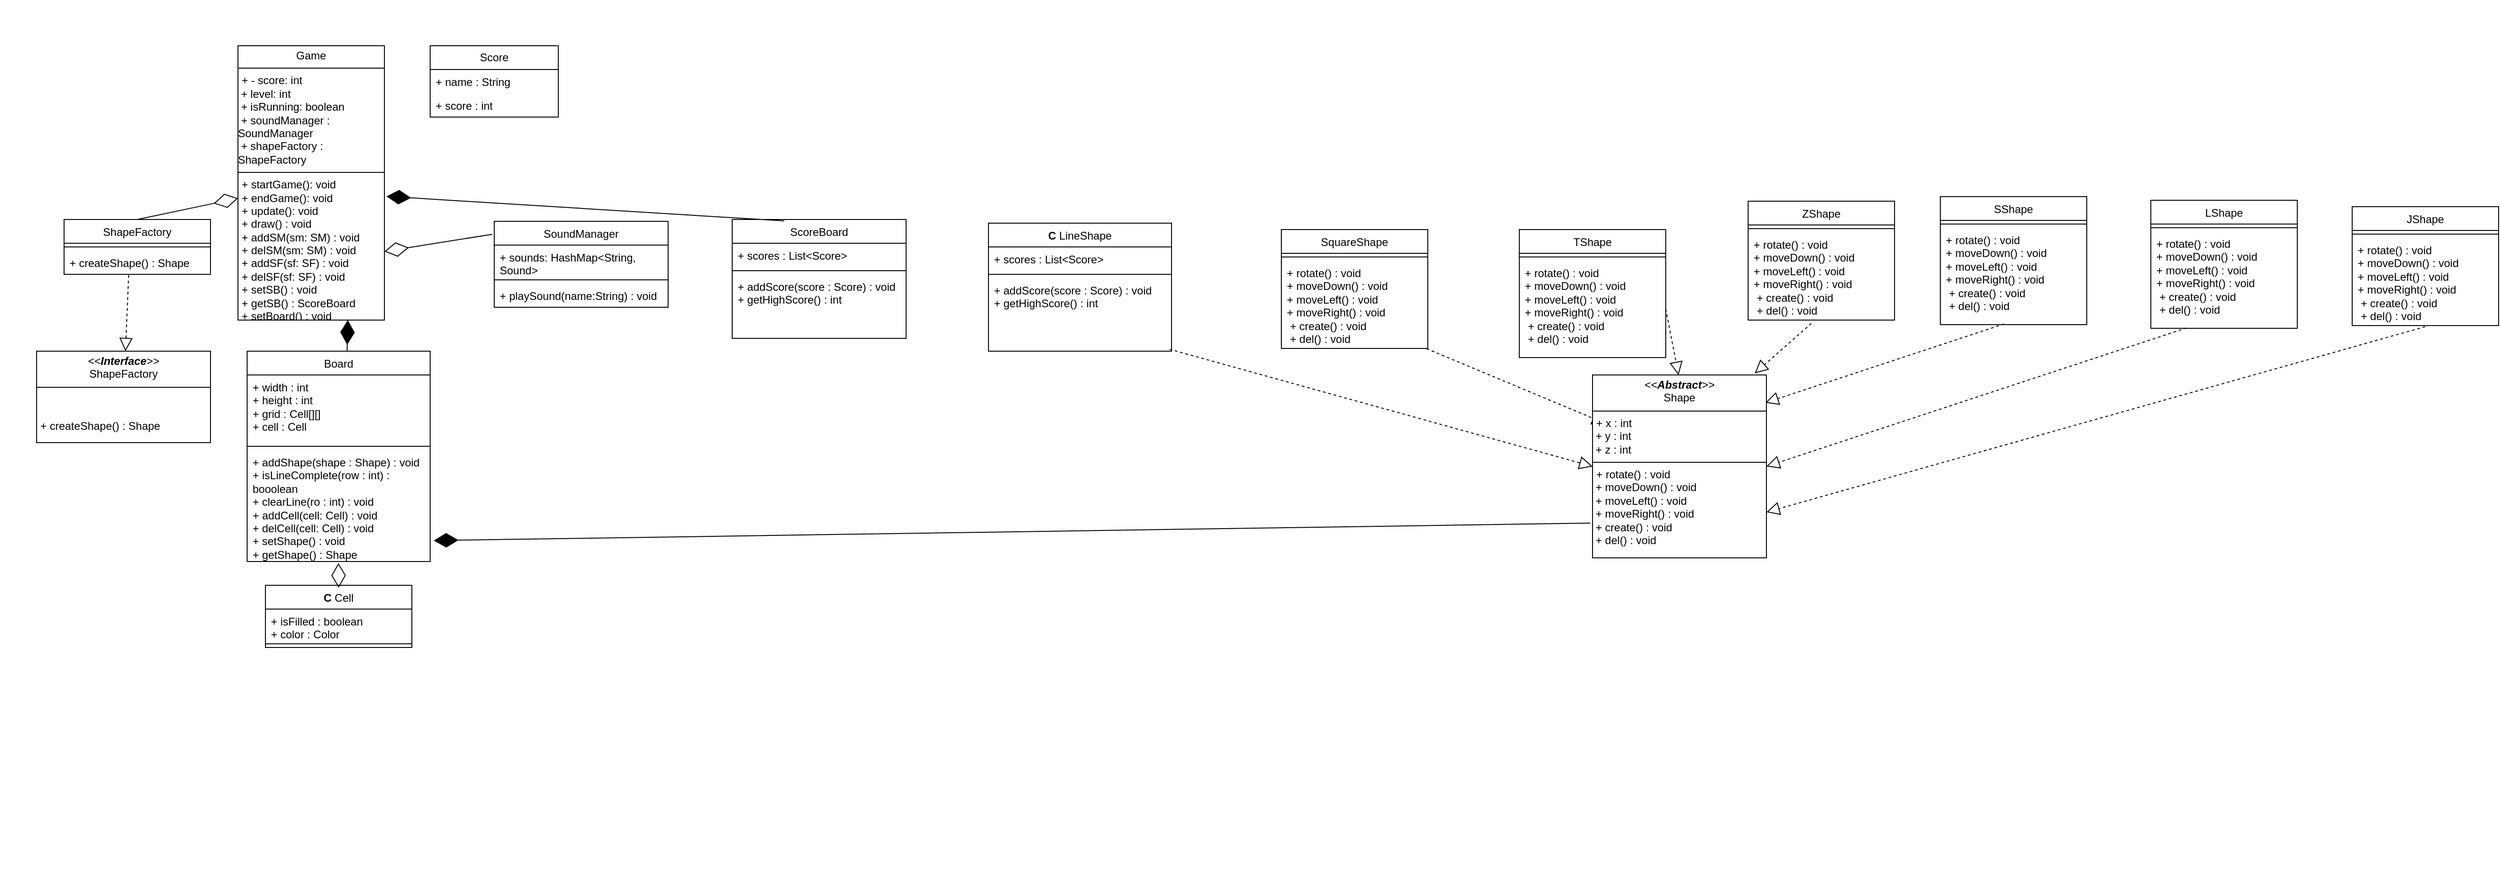 <mxfile version="24.8.6">
  <diagram name="Диаграмма классов для игры Тетрис" id="kfvz6w6xAoVxWVqMSBBk">
    <mxGraphModel dx="910" dy="507" grid="1" gridSize="10" guides="1" tooltips="1" connect="1" arrows="1" fold="1" page="1" pageScale="1" pageWidth="1169" pageHeight="1654" math="0" shadow="0">
      <root>
        <mxCell id="0" />
        <mxCell id="1" parent="0" />
        <mxCell id="4S76jrjOpWO9Tuhp8xzF-52" value="&#xa;    &#xa;        &#xa;        &#xa;        &#xa;        &#xa;    &#xa;    &#xa;        &#xa;        &#xa;        &#xa;        &#xa;    &#xa;    &#xa;        &#xa;        &#xa;    &#xa;    &#xa;        &#xa;        &#xa;        &#xa;    &#xa;    &#xa;        &#xa;    &#xa;    &#xa;        &#xa;    &#xa;    &#xa;        &#xa;        &#xa;    &#xa;    &#xa;        &#xa;        &#xa;        &#xa;        &#xa;    &#xa;    &#xa;        &#xa;        &#xa;    &#xa;    &#xa;        &#xa;    &#xa;    &#xa;        &#xa;        &#xa;    &#xa;    &#xa;        &#xa;        &#xa;    &#xa;    &#xa;        &#xa;        &#xa;    &#xa;    &#xa;        &#xa;    &#xa;    &#xa;    &#xa;    &#xa;    &#xa;    &#xa;    &#xa;" style="text;whiteSpace=wrap;html=1;" parent="1" vertex="1">
          <mxGeometry width="260" height="970" as="geometry" />
        </mxCell>
        <mxCell id="YDc8JTq9BG1FTdDbgutB-31" value="&lt;p style=&quot;margin:0px;margin-top:4px;text-align:center;&quot;&gt;Game&lt;/p&gt;&lt;hr size=&quot;1&quot; style=&quot;border-style:solid;&quot;&gt;&lt;p style=&quot;margin:0px;margin-left:4px;&quot;&gt;+&amp;nbsp;&lt;span style=&quot;background-color: initial;&quot;&gt;- score: int&lt;/span&gt;&lt;/p&gt;&amp;nbsp;+ level: int&lt;br&gt;&amp;nbsp;+ isRunning: boolean&lt;div&gt;&amp;nbsp;+ soundManager : SoundManager&amp;nbsp;&lt;/div&gt;&lt;div&gt;&amp;nbsp;+ shapeFactory : ShapeFactory&lt;/div&gt;&lt;hr size=&quot;1&quot; style=&quot;border-style:solid;&quot;&gt;&lt;p style=&quot;margin:0px;margin-left:4px;&quot;&gt;+ startGame(): void&lt;/p&gt;&lt;p style=&quot;margin:0px;margin-left:4px;&quot;&gt;+ endGame():&amp;nbsp;&lt;span style=&quot;background-color: initial;&quot;&gt;void&lt;/span&gt;&lt;/p&gt;&lt;p style=&quot;margin:0px;margin-left:4px;&quot;&gt;&lt;span style=&quot;background-color: initial;&quot;&gt;+ update():&amp;nbsp;&lt;/span&gt;&lt;span style=&quot;background-color: initial;&quot;&gt;void&lt;/span&gt;&lt;/p&gt;&lt;p style=&quot;margin:0px;margin-left:4px;&quot;&gt;&lt;span style=&quot;background-color: initial;&quot;&gt;+ draw() :&amp;nbsp;&lt;/span&gt;&lt;span style=&quot;background-color: initial;&quot;&gt;void&lt;/span&gt;&lt;/p&gt;&lt;p style=&quot;margin:0px;margin-left:4px;&quot;&gt;+ addSM(sm: SM) : void&lt;/p&gt;&lt;p style=&quot;margin:0px;margin-left:4px;&quot;&gt;+&lt;span style=&quot;background-color: initial;&quot;&gt;&amp;nbsp;delSM(sm: SM) : void&lt;/span&gt;&lt;/p&gt;&lt;p style=&quot;margin:0px;margin-left:4px;&quot;&gt;+ addSF(sf: SF) : void&lt;span style=&quot;background-color: initial;&quot;&gt;&lt;br&gt;&lt;/span&gt;&lt;/p&gt;&lt;p style=&quot;margin:0px;margin-left:4px;&quot;&gt;+ delSF(sf: SF) : void&lt;br&gt;&lt;/p&gt;&lt;p style=&quot;margin:0px;margin-left:4px;&quot;&gt;+ setSB() : void&lt;br&gt;&lt;/p&gt;&lt;p style=&quot;margin:0px;margin-left:4px;&quot;&gt;+ getSB() : ScoreBoard&lt;br&gt;&lt;/p&gt;&lt;p style=&quot;margin:0px;margin-left:4px;&quot;&gt;+ setBoard() : void&lt;br&gt;&lt;/p&gt;&lt;p style=&quot;margin:0px;margin-left:4px;&quot;&gt;+ getBoard() : Board&lt;br&gt;&lt;/p&gt;" style="verticalAlign=top;align=left;overflow=fill;html=1;whiteSpace=wrap;" parent="1" vertex="1">
          <mxGeometry x="260" y="50" width="160" height="300" as="geometry" />
        </mxCell>
        <mxCell id="YDc8JTq9BG1FTdDbgutB-32" value="Score" style="swimlane;fontStyle=0;childLayout=stackLayout;horizontal=1;startSize=26;fillColor=none;horizontalStack=0;resizeParent=1;resizeParentMax=0;resizeLast=0;collapsible=1;marginBottom=0;whiteSpace=wrap;html=1;" parent="1" vertex="1">
          <mxGeometry x="470" y="50" width="140" height="78" as="geometry" />
        </mxCell>
        <mxCell id="YDc8JTq9BG1FTdDbgutB-33" value="+ name : String" style="text;strokeColor=none;fillColor=none;align=left;verticalAlign=top;spacingLeft=4;spacingRight=4;overflow=hidden;rotatable=0;points=[[0,0.5],[1,0.5]];portConstraint=eastwest;whiteSpace=wrap;html=1;" parent="YDc8JTq9BG1FTdDbgutB-32" vertex="1">
          <mxGeometry y="26" width="140" height="26" as="geometry" />
        </mxCell>
        <mxCell id="YDc8JTq9BG1FTdDbgutB-34" value="+ score : int" style="text;strokeColor=none;fillColor=none;align=left;verticalAlign=top;spacingLeft=4;spacingRight=4;overflow=hidden;rotatable=0;points=[[0,0.5],[1,0.5]];portConstraint=eastwest;whiteSpace=wrap;html=1;" parent="YDc8JTq9BG1FTdDbgutB-32" vertex="1">
          <mxGeometry y="52" width="140" height="26" as="geometry" />
        </mxCell>
        <mxCell id="YDc8JTq9BG1FTdDbgutB-36" value="&lt;span style=&quot;font-weight: normal;&quot;&gt;ShapeFactory&lt;/span&gt;" style="swimlane;fontStyle=1;align=center;verticalAlign=top;childLayout=stackLayout;horizontal=1;startSize=26;horizontalStack=0;resizeParent=1;resizeParentMax=0;resizeLast=0;collapsible=1;marginBottom=0;whiteSpace=wrap;html=1;" parent="1" vertex="1">
          <mxGeometry x="70" y="240" width="160" height="60" as="geometry" />
        </mxCell>
        <mxCell id="YDc8JTq9BG1FTdDbgutB-38" value="" style="line;strokeWidth=1;fillColor=none;align=left;verticalAlign=middle;spacingTop=-1;spacingLeft=3;spacingRight=3;rotatable=0;labelPosition=right;points=[];portConstraint=eastwest;strokeColor=inherit;" parent="YDc8JTq9BG1FTdDbgutB-36" vertex="1">
          <mxGeometry y="26" width="160" height="8" as="geometry" />
        </mxCell>
        <mxCell id="YDc8JTq9BG1FTdDbgutB-39" value="+ createShape() : Shape" style="text;strokeColor=none;fillColor=none;align=left;verticalAlign=top;spacingLeft=4;spacingRight=4;overflow=hidden;rotatable=0;points=[[0,0.5],[1,0.5]];portConstraint=eastwest;whiteSpace=wrap;html=1;" parent="YDc8JTq9BG1FTdDbgutB-36" vertex="1">
          <mxGeometry y="34" width="160" height="26" as="geometry" />
        </mxCell>
        <mxCell id="YDc8JTq9BG1FTdDbgutB-40" value="&lt;span style=&quot;font-weight: normal;&quot;&gt;Board&lt;/span&gt;" style="swimlane;fontStyle=1;align=center;verticalAlign=top;childLayout=stackLayout;horizontal=1;startSize=26;horizontalStack=0;resizeParent=1;resizeParentMax=0;resizeLast=0;collapsible=1;marginBottom=0;whiteSpace=wrap;html=1;" parent="1" vertex="1">
          <mxGeometry x="270" y="384" width="200" height="230" as="geometry" />
        </mxCell>
        <mxCell id="YDc8JTq9BG1FTdDbgutB-41" value="+ width : int&lt;div&gt;+ height : int&lt;/div&gt;&lt;div&gt;+ grid : Cell[][]&lt;/div&gt;&lt;div&gt;+ cell : Cell&lt;/div&gt;" style="text;strokeColor=none;fillColor=none;align=left;verticalAlign=top;spacingLeft=4;spacingRight=4;overflow=hidden;rotatable=0;points=[[0,0.5],[1,0.5]];portConstraint=eastwest;whiteSpace=wrap;html=1;" parent="YDc8JTq9BG1FTdDbgutB-40" vertex="1">
          <mxGeometry y="26" width="200" height="74" as="geometry" />
        </mxCell>
        <mxCell id="YDc8JTq9BG1FTdDbgutB-42" value="" style="line;strokeWidth=1;fillColor=none;align=left;verticalAlign=middle;spacingTop=-1;spacingLeft=3;spacingRight=3;rotatable=0;labelPosition=right;points=[];portConstraint=eastwest;strokeColor=inherit;" parent="YDc8JTq9BG1FTdDbgutB-40" vertex="1">
          <mxGeometry y="100" width="200" height="8" as="geometry" />
        </mxCell>
        <mxCell id="YDc8JTq9BG1FTdDbgutB-43" value="+ addShape(shape : Shape) : void&lt;div&gt;+ isLineComplete(row : int) : booolean&lt;/div&gt;&lt;div&gt;+ clearLine(ro : int) : void&lt;/div&gt;&lt;div&gt;+ addCell(cell: Cell) : void&lt;br&gt;&lt;/div&gt;&lt;div&gt;+ delCell(cell: Cell) : void&lt;br&gt;&lt;/div&gt;&lt;div&gt;+ setShape() : void&lt;br&gt;&lt;/div&gt;&lt;div&gt;+ getShape() : Shape&lt;br&gt;&lt;/div&gt;" style="text;strokeColor=none;fillColor=none;align=left;verticalAlign=top;spacingLeft=4;spacingRight=4;overflow=hidden;rotatable=0;points=[[0,0.5],[1,0.5]];portConstraint=eastwest;whiteSpace=wrap;html=1;" parent="YDc8JTq9BG1FTdDbgutB-40" vertex="1">
          <mxGeometry y="108" width="200" height="122" as="geometry" />
        </mxCell>
        <mxCell id="YDc8JTq9BG1FTdDbgutB-44" value="&lt;span style=&quot;font-weight: normal;&quot;&gt;SoundManager&lt;/span&gt;" style="swimlane;fontStyle=1;align=center;verticalAlign=top;childLayout=stackLayout;horizontal=1;startSize=26;horizontalStack=0;resizeParent=1;resizeParentMax=0;resizeLast=0;collapsible=1;marginBottom=0;whiteSpace=wrap;html=1;" parent="1" vertex="1">
          <mxGeometry x="540" y="242" width="190" height="94" as="geometry" />
        </mxCell>
        <mxCell id="YDc8JTq9BG1FTdDbgutB-45" value="+ sounds: HashMap&amp;lt;String, Sound&amp;gt;" style="text;strokeColor=none;fillColor=none;align=left;verticalAlign=top;spacingLeft=4;spacingRight=4;overflow=hidden;rotatable=0;points=[[0,0.5],[1,0.5]];portConstraint=eastwest;whiteSpace=wrap;html=1;" parent="YDc8JTq9BG1FTdDbgutB-44" vertex="1">
          <mxGeometry y="26" width="190" height="34" as="geometry" />
        </mxCell>
        <mxCell id="YDc8JTq9BG1FTdDbgutB-46" value="" style="line;strokeWidth=1;fillColor=none;align=left;verticalAlign=middle;spacingTop=-1;spacingLeft=3;spacingRight=3;rotatable=0;labelPosition=right;points=[];portConstraint=eastwest;strokeColor=inherit;" parent="YDc8JTq9BG1FTdDbgutB-44" vertex="1">
          <mxGeometry y="60" width="190" height="8" as="geometry" />
        </mxCell>
        <mxCell id="YDc8JTq9BG1FTdDbgutB-47" value="+ playSound(name:String) : void" style="text;strokeColor=none;fillColor=none;align=left;verticalAlign=top;spacingLeft=4;spacingRight=4;overflow=hidden;rotatable=0;points=[[0,0.5],[1,0.5]];portConstraint=eastwest;whiteSpace=wrap;html=1;" parent="YDc8JTq9BG1FTdDbgutB-44" vertex="1">
          <mxGeometry y="68" width="190" height="26" as="geometry" />
        </mxCell>
        <mxCell id="YDc8JTq9BG1FTdDbgutB-48" value="&lt;span style=&quot;font-weight: normal;&quot;&gt;ScoreBoard&lt;/span&gt;" style="swimlane;fontStyle=1;align=center;verticalAlign=top;childLayout=stackLayout;horizontal=1;startSize=26;horizontalStack=0;resizeParent=1;resizeParentMax=0;resizeLast=0;collapsible=1;marginBottom=0;whiteSpace=wrap;html=1;" parent="1" vertex="1">
          <mxGeometry x="800" y="240" width="190" height="130" as="geometry" />
        </mxCell>
        <mxCell id="YDc8JTq9BG1FTdDbgutB-49" value="+ scores : List&amp;lt;Score&amp;gt;" style="text;strokeColor=none;fillColor=none;align=left;verticalAlign=top;spacingLeft=4;spacingRight=4;overflow=hidden;rotatable=0;points=[[0,0.5],[1,0.5]];portConstraint=eastwest;whiteSpace=wrap;html=1;" parent="YDc8JTq9BG1FTdDbgutB-48" vertex="1">
          <mxGeometry y="26" width="190" height="26" as="geometry" />
        </mxCell>
        <mxCell id="YDc8JTq9BG1FTdDbgutB-50" value="" style="line;strokeWidth=1;fillColor=none;align=left;verticalAlign=middle;spacingTop=-1;spacingLeft=3;spacingRight=3;rotatable=0;labelPosition=right;points=[];portConstraint=eastwest;strokeColor=inherit;" parent="YDc8JTq9BG1FTdDbgutB-48" vertex="1">
          <mxGeometry y="52" width="190" height="8" as="geometry" />
        </mxCell>
        <mxCell id="YDc8JTq9BG1FTdDbgutB-51" value="+ addScore(score : Score) : void&lt;div&gt;+ getHighScore() : int&lt;/div&gt;" style="text;strokeColor=none;fillColor=none;align=left;verticalAlign=top;spacingLeft=4;spacingRight=4;overflow=hidden;rotatable=0;points=[[0,0.5],[1,0.5]];portConstraint=eastwest;whiteSpace=wrap;html=1;" parent="YDc8JTq9BG1FTdDbgutB-48" vertex="1">
          <mxGeometry y="60" width="190" height="70" as="geometry" />
        </mxCell>
        <mxCell id="YDc8JTq9BG1FTdDbgutB-52" value="C &lt;span style=&quot;font-weight: normal;&quot;&gt;LineShape&lt;/span&gt;" style="swimlane;fontStyle=1;align=center;verticalAlign=top;childLayout=stackLayout;horizontal=1;startSize=26;horizontalStack=0;resizeParent=1;resizeParentMax=0;resizeLast=0;collapsible=1;marginBottom=0;whiteSpace=wrap;html=1;" parent="1" vertex="1">
          <mxGeometry x="1080" y="244" width="200" height="140" as="geometry" />
        </mxCell>
        <mxCell id="YDc8JTq9BG1FTdDbgutB-53" value="+ scores : List&amp;lt;Score&amp;gt;" style="text;strokeColor=none;fillColor=none;align=left;verticalAlign=top;spacingLeft=4;spacingRight=4;overflow=hidden;rotatable=0;points=[[0,0.5],[1,0.5]];portConstraint=eastwest;whiteSpace=wrap;html=1;" parent="YDc8JTq9BG1FTdDbgutB-52" vertex="1">
          <mxGeometry y="26" width="200" height="26" as="geometry" />
        </mxCell>
        <mxCell id="YDc8JTq9BG1FTdDbgutB-54" value="" style="line;strokeWidth=1;fillColor=none;align=left;verticalAlign=middle;spacingTop=-1;spacingLeft=3;spacingRight=3;rotatable=0;labelPosition=right;points=[];portConstraint=eastwest;strokeColor=inherit;" parent="YDc8JTq9BG1FTdDbgutB-52" vertex="1">
          <mxGeometry y="52" width="200" height="8" as="geometry" />
        </mxCell>
        <mxCell id="YDc8JTq9BG1FTdDbgutB-55" value="+ addScore(score : Score) : void&lt;div&gt;+ getHighScore() : int&lt;/div&gt;" style="text;strokeColor=none;fillColor=none;align=left;verticalAlign=top;spacingLeft=4;spacingRight=4;overflow=hidden;rotatable=0;points=[[0,0.5],[1,0.5]];portConstraint=eastwest;whiteSpace=wrap;html=1;" parent="YDc8JTq9BG1FTdDbgutB-52" vertex="1">
          <mxGeometry y="60" width="200" height="80" as="geometry" />
        </mxCell>
        <mxCell id="YDc8JTq9BG1FTdDbgutB-56" value="&lt;span style=&quot;font-weight: normal;&quot;&gt;SquareShape&lt;/span&gt;" style="swimlane;fontStyle=1;align=center;verticalAlign=top;childLayout=stackLayout;horizontal=1;startSize=26;horizontalStack=0;resizeParent=1;resizeParentMax=0;resizeLast=0;collapsible=1;marginBottom=0;whiteSpace=wrap;html=1;" parent="1" vertex="1">
          <mxGeometry x="1400" y="251" width="160" height="130" as="geometry" />
        </mxCell>
        <mxCell id="YDc8JTq9BG1FTdDbgutB-58" value="" style="line;strokeWidth=1;fillColor=none;align=left;verticalAlign=middle;spacingTop=-1;spacingLeft=3;spacingRight=3;rotatable=0;labelPosition=right;points=[];portConstraint=eastwest;strokeColor=inherit;" parent="YDc8JTq9BG1FTdDbgutB-56" vertex="1">
          <mxGeometry y="26" width="160" height="8" as="geometry" />
        </mxCell>
        <mxCell id="YDc8JTq9BG1FTdDbgutB-59" value="+ rotate() : void&lt;div&gt;+ moveDown() : void&lt;/div&gt;&lt;div&gt;+ moveLeft() : void&lt;/div&gt;&lt;div&gt;+ moveRight() : void&lt;/div&gt;&lt;div&gt;&amp;nbsp;+ create() : void&lt;br&gt;&amp;nbsp;+ del() : void&lt;br&gt;&lt;/div&gt;" style="text;strokeColor=none;fillColor=none;align=left;verticalAlign=top;spacingLeft=4;spacingRight=4;overflow=hidden;rotatable=0;points=[[0,0.5],[1,0.5]];portConstraint=eastwest;whiteSpace=wrap;html=1;" parent="YDc8JTq9BG1FTdDbgutB-56" vertex="1">
          <mxGeometry y="34" width="160" height="96" as="geometry" />
        </mxCell>
        <mxCell id="YDc8JTq9BG1FTdDbgutB-60" value="&lt;span style=&quot;font-weight: normal;&quot;&gt;TShape&lt;/span&gt;" style="swimlane;fontStyle=1;align=center;verticalAlign=top;childLayout=stackLayout;horizontal=1;startSize=26;horizontalStack=0;resizeParent=1;resizeParentMax=0;resizeLast=0;collapsible=1;marginBottom=0;whiteSpace=wrap;html=1;" parent="1" vertex="1">
          <mxGeometry x="1660" y="251" width="160" height="140" as="geometry" />
        </mxCell>
        <mxCell id="YDc8JTq9BG1FTdDbgutB-62" value="" style="line;strokeWidth=1;fillColor=none;align=left;verticalAlign=middle;spacingTop=-1;spacingLeft=3;spacingRight=3;rotatable=0;labelPosition=right;points=[];portConstraint=eastwest;strokeColor=inherit;" parent="YDc8JTq9BG1FTdDbgutB-60" vertex="1">
          <mxGeometry y="26" width="160" height="8" as="geometry" />
        </mxCell>
        <mxCell id="YDc8JTq9BG1FTdDbgutB-63" value="+ rotate() : void&lt;div&gt;+ moveDown() : void&lt;/div&gt;&lt;div&gt;+ moveLeft() : void&lt;/div&gt;&lt;div&gt;+ moveRight() : void&lt;/div&gt;&lt;div&gt;&amp;nbsp;+ create() : void&lt;br&gt;&amp;nbsp;+ del() : void&lt;br&gt;&lt;/div&gt;" style="text;strokeColor=none;fillColor=none;align=left;verticalAlign=top;spacingLeft=4;spacingRight=4;overflow=hidden;rotatable=0;points=[[0,0.5],[1,0.5]];portConstraint=eastwest;whiteSpace=wrap;html=1;" parent="YDc8JTq9BG1FTdDbgutB-60" vertex="1">
          <mxGeometry y="34" width="160" height="106" as="geometry" />
        </mxCell>
        <mxCell id="YDc8JTq9BG1FTdDbgutB-64" value="&lt;span style=&quot;font-weight: normal;&quot;&gt;ZShape&lt;/span&gt;" style="swimlane;fontStyle=1;align=center;verticalAlign=top;childLayout=stackLayout;horizontal=1;startSize=26;horizontalStack=0;resizeParent=1;resizeParentMax=0;resizeLast=0;collapsible=1;marginBottom=0;whiteSpace=wrap;html=1;" parent="1" vertex="1">
          <mxGeometry x="1910" y="220" width="160" height="130" as="geometry" />
        </mxCell>
        <mxCell id="YDc8JTq9BG1FTdDbgutB-66" value="" style="line;strokeWidth=1;fillColor=none;align=left;verticalAlign=middle;spacingTop=-1;spacingLeft=3;spacingRight=3;rotatable=0;labelPosition=right;points=[];portConstraint=eastwest;strokeColor=inherit;" parent="YDc8JTq9BG1FTdDbgutB-64" vertex="1">
          <mxGeometry y="26" width="160" height="8" as="geometry" />
        </mxCell>
        <mxCell id="YDc8JTq9BG1FTdDbgutB-67" value="+ rotate() : void&lt;div&gt;+ moveDown() : void&lt;/div&gt;&lt;div&gt;+ moveLeft() : void&lt;/div&gt;&lt;div&gt;+ moveRight() : void&lt;/div&gt;&lt;div&gt;&amp;nbsp;+ create() : void&lt;br&gt;&amp;nbsp;+ del() : void&lt;br&gt;&lt;/div&gt;" style="text;strokeColor=none;fillColor=none;align=left;verticalAlign=top;spacingLeft=4;spacingRight=4;overflow=hidden;rotatable=0;points=[[0,0.5],[1,0.5]];portConstraint=eastwest;whiteSpace=wrap;html=1;" parent="YDc8JTq9BG1FTdDbgutB-64" vertex="1">
          <mxGeometry y="34" width="160" height="96" as="geometry" />
        </mxCell>
        <mxCell id="YDc8JTq9BG1FTdDbgutB-68" value="&lt;span style=&quot;font-weight: normal;&quot;&gt;SShape&lt;/span&gt;" style="swimlane;fontStyle=1;align=center;verticalAlign=top;childLayout=stackLayout;horizontal=1;startSize=26;horizontalStack=0;resizeParent=1;resizeParentMax=0;resizeLast=0;collapsible=1;marginBottom=0;whiteSpace=wrap;html=1;" parent="1" vertex="1">
          <mxGeometry x="2120" y="215" width="160" height="140" as="geometry" />
        </mxCell>
        <mxCell id="YDc8JTq9BG1FTdDbgutB-69" value="" style="line;strokeWidth=1;fillColor=none;align=left;verticalAlign=middle;spacingTop=-1;spacingLeft=3;spacingRight=3;rotatable=0;labelPosition=right;points=[];portConstraint=eastwest;strokeColor=inherit;" parent="YDc8JTq9BG1FTdDbgutB-68" vertex="1">
          <mxGeometry y="26" width="160" height="8" as="geometry" />
        </mxCell>
        <mxCell id="YDc8JTq9BG1FTdDbgutB-70" value="+ rotate() : void&lt;div&gt;+ moveDown() : void&lt;/div&gt;&lt;div&gt;+ moveLeft() : void&lt;/div&gt;&lt;div&gt;+ moveRight() : void&lt;/div&gt;&lt;div&gt;&amp;nbsp;+ create() : void&lt;br&gt;&amp;nbsp;+ del() : void&lt;br&gt;&lt;/div&gt;" style="text;strokeColor=none;fillColor=none;align=left;verticalAlign=top;spacingLeft=4;spacingRight=4;overflow=hidden;rotatable=0;points=[[0,0.5],[1,0.5]];portConstraint=eastwest;whiteSpace=wrap;html=1;" parent="YDc8JTq9BG1FTdDbgutB-68" vertex="1">
          <mxGeometry y="34" width="160" height="106" as="geometry" />
        </mxCell>
        <mxCell id="YDc8JTq9BG1FTdDbgutB-71" value="&lt;span style=&quot;font-weight: normal;&quot;&gt;LShape&lt;/span&gt;" style="swimlane;fontStyle=1;align=center;verticalAlign=top;childLayout=stackLayout;horizontal=1;startSize=26;horizontalStack=0;resizeParent=1;resizeParentMax=0;resizeLast=0;collapsible=1;marginBottom=0;whiteSpace=wrap;html=1;" parent="1" vertex="1">
          <mxGeometry x="2350" y="219" width="160" height="140" as="geometry" />
        </mxCell>
        <mxCell id="YDc8JTq9BG1FTdDbgutB-72" value="" style="line;strokeWidth=1;fillColor=none;align=left;verticalAlign=middle;spacingTop=-1;spacingLeft=3;spacingRight=3;rotatable=0;labelPosition=right;points=[];portConstraint=eastwest;strokeColor=inherit;" parent="YDc8JTq9BG1FTdDbgutB-71" vertex="1">
          <mxGeometry y="26" width="160" height="8" as="geometry" />
        </mxCell>
        <mxCell id="YDc8JTq9BG1FTdDbgutB-73" value="+ rotate() : void&lt;div&gt;+ moveDown() : void&lt;/div&gt;&lt;div&gt;+ moveLeft() : void&lt;/div&gt;&lt;div&gt;+ moveRight() : void&lt;/div&gt;&lt;div&gt;&amp;nbsp;+ create() : void&lt;br&gt;&amp;nbsp;+ del() : void&lt;br&gt;&lt;/div&gt;" style="text;strokeColor=none;fillColor=none;align=left;verticalAlign=top;spacingLeft=4;spacingRight=4;overflow=hidden;rotatable=0;points=[[0,0.5],[1,0.5]];portConstraint=eastwest;whiteSpace=wrap;html=1;" parent="YDc8JTq9BG1FTdDbgutB-71" vertex="1">
          <mxGeometry y="34" width="160" height="106" as="geometry" />
        </mxCell>
        <mxCell id="YDc8JTq9BG1FTdDbgutB-74" value="&lt;span style=&quot;font-weight: normal;&quot;&gt;JShape&lt;/span&gt;" style="swimlane;fontStyle=1;align=center;verticalAlign=top;childLayout=stackLayout;horizontal=1;startSize=26;horizontalStack=0;resizeParent=1;resizeParentMax=0;resizeLast=0;collapsible=1;marginBottom=0;whiteSpace=wrap;html=1;" parent="1" vertex="1">
          <mxGeometry x="2570" y="226" width="160" height="130" as="geometry" />
        </mxCell>
        <mxCell id="YDc8JTq9BG1FTdDbgutB-75" value="" style="line;strokeWidth=1;fillColor=none;align=left;verticalAlign=middle;spacingTop=-1;spacingLeft=3;spacingRight=3;rotatable=0;labelPosition=right;points=[];portConstraint=eastwest;strokeColor=inherit;" parent="YDc8JTq9BG1FTdDbgutB-74" vertex="1">
          <mxGeometry y="26" width="160" height="8" as="geometry" />
        </mxCell>
        <mxCell id="YDc8JTq9BG1FTdDbgutB-76" value="+ rotate() : void&lt;div&gt;+ moveDown() : void&lt;/div&gt;&lt;div&gt;+ moveLeft() : void&lt;/div&gt;&lt;div&gt;+ moveRight() : void&lt;/div&gt;&lt;div&gt;&amp;nbsp;+ create() : void&lt;br&gt;&amp;nbsp;+ del() : void&lt;br&gt;&lt;/div&gt;" style="text;strokeColor=none;fillColor=none;align=left;verticalAlign=top;spacingLeft=4;spacingRight=4;overflow=hidden;rotatable=0;points=[[0,0.5],[1,0.5]];portConstraint=eastwest;whiteSpace=wrap;html=1;" parent="YDc8JTq9BG1FTdDbgutB-74" vertex="1">
          <mxGeometry y="34" width="160" height="96" as="geometry" />
        </mxCell>
        <mxCell id="YDc8JTq9BG1FTdDbgutB-86" value="C &lt;span style=&quot;font-weight: 400;&quot;&gt;Cell&lt;/span&gt;" style="swimlane;fontStyle=1;align=center;verticalAlign=top;childLayout=stackLayout;horizontal=1;startSize=26;horizontalStack=0;resizeParent=1;resizeParentMax=0;resizeLast=0;collapsible=1;marginBottom=0;whiteSpace=wrap;html=1;" parent="1" vertex="1">
          <mxGeometry x="290" y="640" width="160" height="68" as="geometry" />
        </mxCell>
        <mxCell id="YDc8JTq9BG1FTdDbgutB-87" value="+ isFilled : boolean&lt;div&gt;+ color : Color&lt;/div&gt;" style="text;strokeColor=none;fillColor=none;align=left;verticalAlign=top;spacingLeft=4;spacingRight=4;overflow=hidden;rotatable=0;points=[[0,0.5],[1,0.5]];portConstraint=eastwest;whiteSpace=wrap;html=1;" parent="YDc8JTq9BG1FTdDbgutB-86" vertex="1">
          <mxGeometry y="26" width="160" height="34" as="geometry" />
        </mxCell>
        <mxCell id="YDc8JTq9BG1FTdDbgutB-88" value="" style="line;strokeWidth=1;fillColor=none;align=left;verticalAlign=middle;spacingTop=-1;spacingLeft=3;spacingRight=3;rotatable=0;labelPosition=right;points=[];portConstraint=eastwest;strokeColor=inherit;" parent="YDc8JTq9BG1FTdDbgutB-86" vertex="1">
          <mxGeometry y="60" width="160" height="8" as="geometry" />
        </mxCell>
        <mxCell id="YDc8JTq9BG1FTdDbgutB-97" value="" style="endArrow=block;endFill=0;endSize=12;html=1;rounded=0;exitX=0.989;exitY=0.974;exitDx=0;exitDy=0;exitPerimeter=0;entryX=0;entryY=0.5;entryDx=0;entryDy=0;dashed=1;" parent="1" source="YDc8JTq9BG1FTdDbgutB-55" target="o0_Tk5n6dDroqkROQLT0-5" edge="1">
          <mxGeometry width="160" relative="1" as="geometry">
            <mxPoint x="1500" y="380" as="sourcePoint" />
            <mxPoint x="1755.44" y="505.128" as="targetPoint" />
          </mxGeometry>
        </mxCell>
        <mxCell id="YDc8JTq9BG1FTdDbgutB-98" value="" style="endArrow=block;endFill=0;endSize=12;html=1;rounded=0;exitX=0.992;exitY=1.003;exitDx=0;exitDy=0;exitPerimeter=0;entryX=0;entryY=0.5;entryDx=0;entryDy=0;dashed=1;" parent="1" source="YDc8JTq9BG1FTdDbgutB-59" edge="1">
          <mxGeometry width="160" relative="1" as="geometry">
            <mxPoint x="1560" y="390" as="sourcePoint" />
            <mxPoint x="1754" y="463" as="targetPoint" />
          </mxGeometry>
        </mxCell>
        <mxCell id="YDc8JTq9BG1FTdDbgutB-99" value="" style="endArrow=block;endFill=0;endSize=12;html=1;rounded=0;exitX=1;exitY=0.5;exitDx=0;exitDy=0;entryX=0.5;entryY=0;entryDx=0;entryDy=0;dashed=1;" parent="1" source="YDc8JTq9BG1FTdDbgutB-63" edge="1">
          <mxGeometry width="160" relative="1" as="geometry">
            <mxPoint x="1880" y="380" as="sourcePoint" />
            <mxPoint x="1834" y="410" as="targetPoint" />
          </mxGeometry>
        </mxCell>
        <mxCell id="YDc8JTq9BG1FTdDbgutB-101" value="" style="endArrow=block;endFill=0;endSize=12;html=1;rounded=0;exitX=0.435;exitY=0.993;exitDx=0;exitDy=0;exitPerimeter=0;entryX=0.994;entryY=0.152;entryDx=0;entryDy=0;entryPerimeter=0;dashed=1;" parent="1" source="YDc8JTq9BG1FTdDbgutB-70" target="o0_Tk5n6dDroqkROQLT0-5" edge="1">
          <mxGeometry width="160" relative="1" as="geometry">
            <mxPoint x="2180" y="420" as="sourcePoint" />
            <mxPoint x="1940" y="440" as="targetPoint" />
          </mxGeometry>
        </mxCell>
        <mxCell id="YDc8JTq9BG1FTdDbgutB-102" value="" style="endArrow=block;endFill=0;endSize=12;html=1;rounded=0;exitX=0.244;exitY=0.996;exitDx=0;exitDy=0;exitPerimeter=0;entryX=1;entryY=0.5;entryDx=0;entryDy=0;dashed=1;" parent="1" source="YDc8JTq9BG1FTdDbgutB-73" target="o0_Tk5n6dDroqkROQLT0-5" edge="1">
          <mxGeometry width="160" relative="1" as="geometry">
            <mxPoint x="2230" y="420" as="sourcePoint" />
            <mxPoint x="1940" y="500" as="targetPoint" />
          </mxGeometry>
        </mxCell>
        <mxCell id="YDc8JTq9BG1FTdDbgutB-103" value="" style="endArrow=diamondThin;endFill=1;endSize=24;html=1;rounded=0;entryX=1.02;entryY=0.812;entryDx=0;entryDy=0;entryPerimeter=0;exitX=-0.012;exitY=0.81;exitDx=0;exitDy=0;exitPerimeter=0;" parent="1" source="o0_Tk5n6dDroqkROQLT0-5" target="YDc8JTq9BG1FTdDbgutB-43" edge="1">
          <mxGeometry width="160" relative="1" as="geometry">
            <mxPoint x="1700" y="560" as="sourcePoint" />
            <mxPoint x="990" y="380" as="targetPoint" />
          </mxGeometry>
        </mxCell>
        <mxCell id="YDc8JTq9BG1FTdDbgutB-104" value="" style="endArrow=diamondThin;endFill=1;endSize=24;html=1;rounded=0;exitX=0.546;exitY=0.002;exitDx=0;exitDy=0;exitPerimeter=0;entryX=0.75;entryY=1;entryDx=0;entryDy=0;" parent="1" source="YDc8JTq9BG1FTdDbgutB-40" target="YDc8JTq9BG1FTdDbgutB-31" edge="1">
          <mxGeometry width="160" relative="1" as="geometry">
            <mxPoint x="390" y="330" as="sourcePoint" />
            <mxPoint x="550" y="330" as="targetPoint" />
          </mxGeometry>
        </mxCell>
        <mxCell id="YDc8JTq9BG1FTdDbgutB-106" value="" style="endArrow=diamondThin;endFill=1;endSize=24;html=1;rounded=0;entryX=1.014;entryY=0.549;entryDx=0;entryDy=0;entryPerimeter=0;exitX=0.299;exitY=0.012;exitDx=0;exitDy=0;exitPerimeter=0;" parent="1" source="YDc8JTq9BG1FTdDbgutB-48" target="YDc8JTq9BG1FTdDbgutB-31" edge="1">
          <mxGeometry width="160" relative="1" as="geometry">
            <mxPoint x="660" y="310" as="sourcePoint" />
            <mxPoint x="820" y="310" as="targetPoint" />
          </mxGeometry>
        </mxCell>
        <mxCell id="YDc8JTq9BG1FTdDbgutB-108" value="" style="endArrow=block;endFill=0;endSize=12;html=1;rounded=0;exitX=0.441;exitY=1.034;exitDx=0;exitDy=0;exitPerimeter=0;dashed=1;" parent="1" source="YDc8JTq9BG1FTdDbgutB-39" target="o0_Tk5n6dDroqkROQLT0-4" edge="1">
          <mxGeometry width="160" relative="1" as="geometry">
            <mxPoint x="140" y="320" as="sourcePoint" />
            <mxPoint x="300" y="320" as="targetPoint" />
          </mxGeometry>
        </mxCell>
        <mxCell id="YDc8JTq9BG1FTdDbgutB-111" value="" style="endArrow=diamondThin;endFill=0;endSize=24;html=1;rounded=0;exitX=0.5;exitY=0;exitDx=0;exitDy=0;entryX=0.499;entryY=1.014;entryDx=0;entryDy=0;entryPerimeter=0;" parent="1" source="YDc8JTq9BG1FTdDbgutB-86" target="YDc8JTq9BG1FTdDbgutB-43" edge="1">
          <mxGeometry width="160" relative="1" as="geometry">
            <mxPoint x="490" y="460" as="sourcePoint" />
            <mxPoint x="650" y="460" as="targetPoint" />
          </mxGeometry>
        </mxCell>
        <mxCell id="o0_Tk5n6dDroqkROQLT0-1" value="" style="endArrow=diamondThin;endFill=0;endSize=24;html=1;rounded=0;entryX=1;entryY=0.75;entryDx=0;entryDy=0;exitX=-0.012;exitY=0.151;exitDx=0;exitDy=0;exitPerimeter=0;" parent="1" source="YDc8JTq9BG1FTdDbgutB-44" target="YDc8JTq9BG1FTdDbgutB-31" edge="1">
          <mxGeometry width="160" relative="1" as="geometry">
            <mxPoint x="530" y="360" as="sourcePoint" />
            <mxPoint x="450" y="190" as="targetPoint" />
          </mxGeometry>
        </mxCell>
        <mxCell id="o0_Tk5n6dDroqkROQLT0-4" value="&lt;p style=&quot;margin:0px;margin-top:4px;text-align:center;&quot;&gt;&lt;i&gt;&amp;lt;&amp;lt;&lt;b&gt;Interface&lt;/b&gt;&amp;gt;&amp;gt;&lt;/i&gt;&lt;br&gt;ShapeFactory&lt;br&gt;&lt;/p&gt;&lt;hr size=&quot;1&quot; style=&quot;border-style:solid;&quot;&gt;&lt;p style=&quot;margin:0px;margin-left:4px;&quot;&gt;&lt;/p&gt;&lt;p style=&quot;margin:0px;margin-left:4px;&quot;&gt;&lt;br&gt;&lt;/p&gt;&lt;p style=&quot;margin:0px;margin-left:4px;&quot;&gt;&lt;br&gt;&lt;/p&gt;&lt;p style=&quot;margin:0px;margin-left:4px;&quot;&gt;+ createShape() : Shape&lt;br&gt;&lt;/p&gt;" style="verticalAlign=top;align=left;overflow=fill;html=1;whiteSpace=wrap;" parent="1" vertex="1">
          <mxGeometry x="40" y="384" width="190" height="100" as="geometry" />
        </mxCell>
        <mxCell id="o0_Tk5n6dDroqkROQLT0-5" value="&lt;p style=&quot;margin:0px;margin-top:4px;text-align:center;&quot;&gt;&lt;i&gt;&amp;lt;&amp;lt;&lt;b&gt;Abstract&lt;/b&gt;&amp;gt;&amp;gt;&lt;/i&gt;&lt;br&gt;Shape&lt;/p&gt;&lt;hr size=&quot;1&quot; style=&quot;border-style:solid;&quot;&gt;&lt;p style=&quot;margin:0px;margin-left:4px;&quot;&gt;+ x : int&lt;/p&gt;&lt;div&gt;&amp;nbsp;+ y : int&lt;/div&gt;&lt;div&gt;&amp;nbsp;+ z : int&lt;/div&gt;&lt;hr size=&quot;1&quot; style=&quot;border-style:solid;&quot;&gt;&lt;p style=&quot;margin:0px;margin-left:4px;&quot;&gt;+ rotate() : void&lt;/p&gt;&lt;div&gt;&amp;nbsp;+ moveDown() : void&lt;/div&gt;&lt;div&gt;&amp;nbsp;+ moveLeft() : void&lt;/div&gt;&lt;div&gt;&amp;nbsp;+ moveRight() : void&lt;br&gt;&amp;nbsp;+ create() : void&lt;br&gt;&amp;nbsp;+ del() : void&lt;/div&gt;" style="verticalAlign=top;align=left;overflow=fill;html=1;whiteSpace=wrap;" parent="1" vertex="1">
          <mxGeometry x="1740" y="410" width="190" height="200" as="geometry" />
        </mxCell>
        <mxCell id="4KDVgMdTf2GXOLqvVomM-2" value="" style="endArrow=diamondThin;endFill=0;endSize=24;html=1;rounded=0;exitX=0.5;exitY=0;exitDx=0;exitDy=0;" parent="1" source="YDc8JTq9BG1FTdDbgutB-36" target="YDc8JTq9BG1FTdDbgutB-31" edge="1">
          <mxGeometry width="160" relative="1" as="geometry">
            <mxPoint x="290" y="300" as="sourcePoint" />
            <mxPoint x="450" y="300" as="targetPoint" />
          </mxGeometry>
        </mxCell>
        <mxCell id="4KDVgMdTf2GXOLqvVomM-3" value="" style="endArrow=block;dashed=1;endFill=0;endSize=12;html=1;rounded=0;exitX=0.432;exitY=1.038;exitDx=0;exitDy=0;exitPerimeter=0;entryX=0.933;entryY=-0.009;entryDx=0;entryDy=0;entryPerimeter=0;" parent="1" source="YDc8JTq9BG1FTdDbgutB-67" target="o0_Tk5n6dDroqkROQLT0-5" edge="1">
          <mxGeometry width="160" relative="1" as="geometry">
            <mxPoint x="1970" y="370" as="sourcePoint" />
            <mxPoint x="2130" y="370" as="targetPoint" />
          </mxGeometry>
        </mxCell>
        <mxCell id="4KDVgMdTf2GXOLqvVomM-4" value="" style="endArrow=block;dashed=1;endFill=0;endSize=12;html=1;rounded=0;exitX=0.498;exitY=1.013;exitDx=0;exitDy=0;exitPerimeter=0;entryX=1;entryY=0.75;entryDx=0;entryDy=0;" parent="1" source="YDc8JTq9BG1FTdDbgutB-76" target="o0_Tk5n6dDroqkROQLT0-5" edge="1">
          <mxGeometry width="160" relative="1" as="geometry">
            <mxPoint x="2440" y="510" as="sourcePoint" />
            <mxPoint x="2600" y="510" as="targetPoint" />
          </mxGeometry>
        </mxCell>
      </root>
    </mxGraphModel>
  </diagram>
</mxfile>

